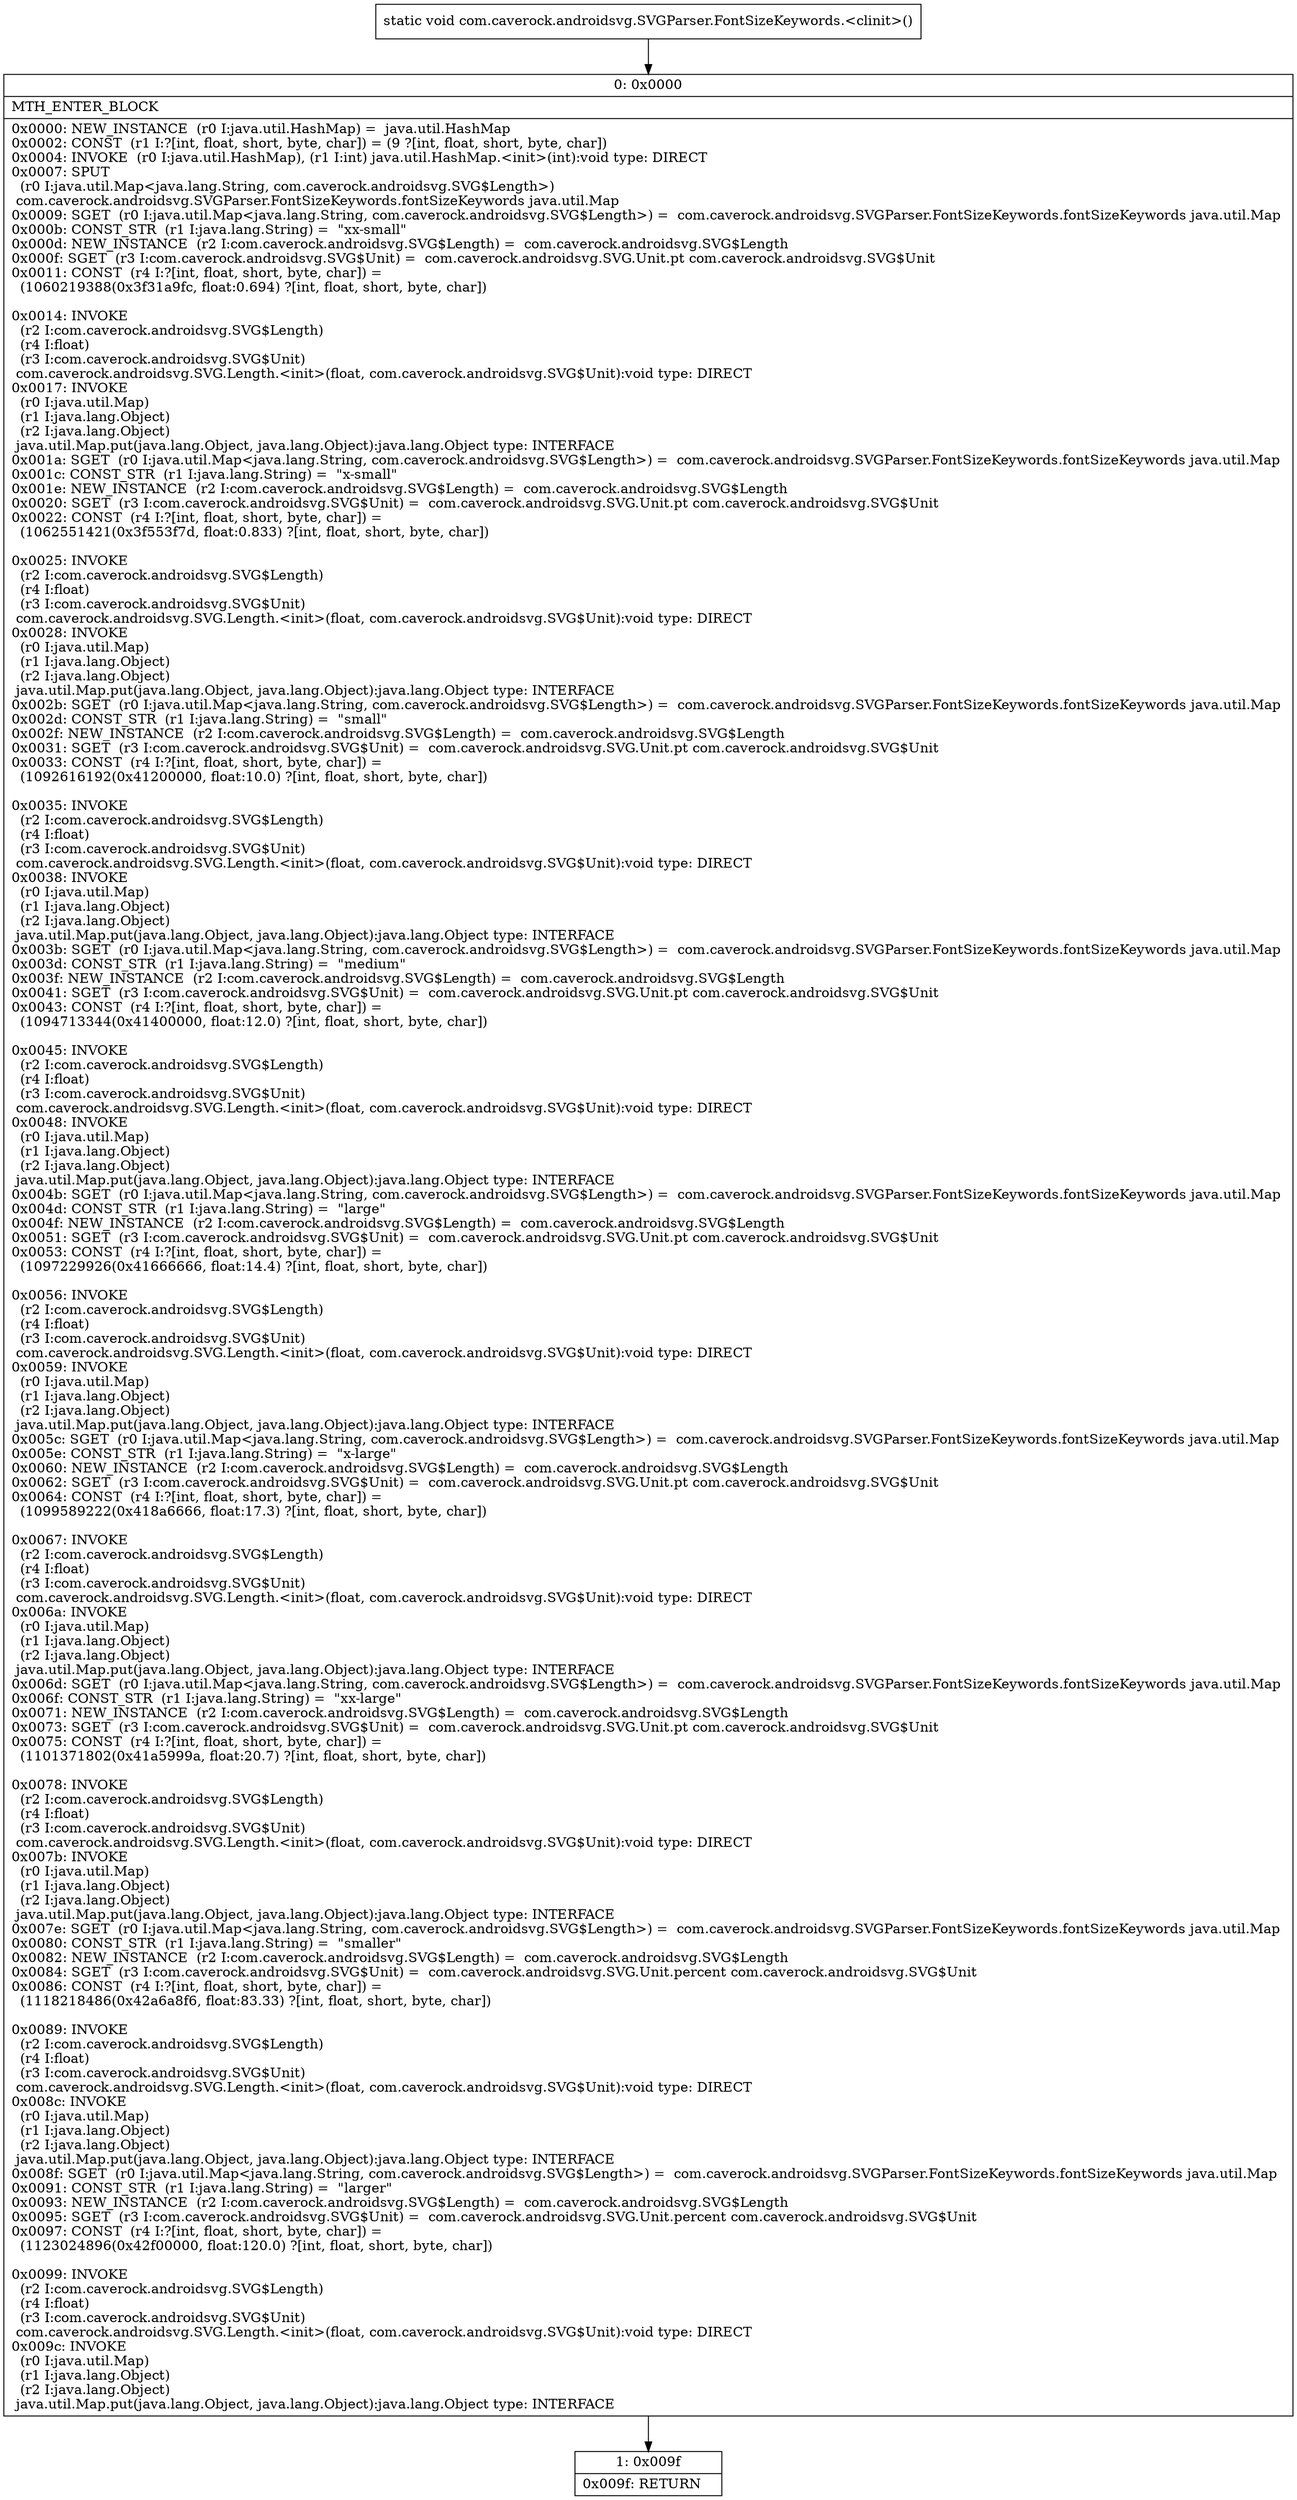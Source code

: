 digraph "CFG forcom.caverock.androidsvg.SVGParser.FontSizeKeywords.\<clinit\>()V" {
Node_0 [shape=record,label="{0\:\ 0x0000|MTH_ENTER_BLOCK\l|0x0000: NEW_INSTANCE  (r0 I:java.util.HashMap) =  java.util.HashMap \l0x0002: CONST  (r1 I:?[int, float, short, byte, char]) = (9 ?[int, float, short, byte, char]) \l0x0004: INVOKE  (r0 I:java.util.HashMap), (r1 I:int) java.util.HashMap.\<init\>(int):void type: DIRECT \l0x0007: SPUT  \l  (r0 I:java.util.Map\<java.lang.String, com.caverock.androidsvg.SVG$Length\>)\l com.caverock.androidsvg.SVGParser.FontSizeKeywords.fontSizeKeywords java.util.Map \l0x0009: SGET  (r0 I:java.util.Map\<java.lang.String, com.caverock.androidsvg.SVG$Length\>) =  com.caverock.androidsvg.SVGParser.FontSizeKeywords.fontSizeKeywords java.util.Map \l0x000b: CONST_STR  (r1 I:java.lang.String) =  \"xx\-small\" \l0x000d: NEW_INSTANCE  (r2 I:com.caverock.androidsvg.SVG$Length) =  com.caverock.androidsvg.SVG$Length \l0x000f: SGET  (r3 I:com.caverock.androidsvg.SVG$Unit) =  com.caverock.androidsvg.SVG.Unit.pt com.caverock.androidsvg.SVG$Unit \l0x0011: CONST  (r4 I:?[int, float, short, byte, char]) = \l  (1060219388(0x3f31a9fc, float:0.694) ?[int, float, short, byte, char])\l \l0x0014: INVOKE  \l  (r2 I:com.caverock.androidsvg.SVG$Length)\l  (r4 I:float)\l  (r3 I:com.caverock.androidsvg.SVG$Unit)\l com.caverock.androidsvg.SVG.Length.\<init\>(float, com.caverock.androidsvg.SVG$Unit):void type: DIRECT \l0x0017: INVOKE  \l  (r0 I:java.util.Map)\l  (r1 I:java.lang.Object)\l  (r2 I:java.lang.Object)\l java.util.Map.put(java.lang.Object, java.lang.Object):java.lang.Object type: INTERFACE \l0x001a: SGET  (r0 I:java.util.Map\<java.lang.String, com.caverock.androidsvg.SVG$Length\>) =  com.caverock.androidsvg.SVGParser.FontSizeKeywords.fontSizeKeywords java.util.Map \l0x001c: CONST_STR  (r1 I:java.lang.String) =  \"x\-small\" \l0x001e: NEW_INSTANCE  (r2 I:com.caverock.androidsvg.SVG$Length) =  com.caverock.androidsvg.SVG$Length \l0x0020: SGET  (r3 I:com.caverock.androidsvg.SVG$Unit) =  com.caverock.androidsvg.SVG.Unit.pt com.caverock.androidsvg.SVG$Unit \l0x0022: CONST  (r4 I:?[int, float, short, byte, char]) = \l  (1062551421(0x3f553f7d, float:0.833) ?[int, float, short, byte, char])\l \l0x0025: INVOKE  \l  (r2 I:com.caverock.androidsvg.SVG$Length)\l  (r4 I:float)\l  (r3 I:com.caverock.androidsvg.SVG$Unit)\l com.caverock.androidsvg.SVG.Length.\<init\>(float, com.caverock.androidsvg.SVG$Unit):void type: DIRECT \l0x0028: INVOKE  \l  (r0 I:java.util.Map)\l  (r1 I:java.lang.Object)\l  (r2 I:java.lang.Object)\l java.util.Map.put(java.lang.Object, java.lang.Object):java.lang.Object type: INTERFACE \l0x002b: SGET  (r0 I:java.util.Map\<java.lang.String, com.caverock.androidsvg.SVG$Length\>) =  com.caverock.androidsvg.SVGParser.FontSizeKeywords.fontSizeKeywords java.util.Map \l0x002d: CONST_STR  (r1 I:java.lang.String) =  \"small\" \l0x002f: NEW_INSTANCE  (r2 I:com.caverock.androidsvg.SVG$Length) =  com.caverock.androidsvg.SVG$Length \l0x0031: SGET  (r3 I:com.caverock.androidsvg.SVG$Unit) =  com.caverock.androidsvg.SVG.Unit.pt com.caverock.androidsvg.SVG$Unit \l0x0033: CONST  (r4 I:?[int, float, short, byte, char]) = \l  (1092616192(0x41200000, float:10.0) ?[int, float, short, byte, char])\l \l0x0035: INVOKE  \l  (r2 I:com.caverock.androidsvg.SVG$Length)\l  (r4 I:float)\l  (r3 I:com.caverock.androidsvg.SVG$Unit)\l com.caverock.androidsvg.SVG.Length.\<init\>(float, com.caverock.androidsvg.SVG$Unit):void type: DIRECT \l0x0038: INVOKE  \l  (r0 I:java.util.Map)\l  (r1 I:java.lang.Object)\l  (r2 I:java.lang.Object)\l java.util.Map.put(java.lang.Object, java.lang.Object):java.lang.Object type: INTERFACE \l0x003b: SGET  (r0 I:java.util.Map\<java.lang.String, com.caverock.androidsvg.SVG$Length\>) =  com.caverock.androidsvg.SVGParser.FontSizeKeywords.fontSizeKeywords java.util.Map \l0x003d: CONST_STR  (r1 I:java.lang.String) =  \"medium\" \l0x003f: NEW_INSTANCE  (r2 I:com.caverock.androidsvg.SVG$Length) =  com.caverock.androidsvg.SVG$Length \l0x0041: SGET  (r3 I:com.caverock.androidsvg.SVG$Unit) =  com.caverock.androidsvg.SVG.Unit.pt com.caverock.androidsvg.SVG$Unit \l0x0043: CONST  (r4 I:?[int, float, short, byte, char]) = \l  (1094713344(0x41400000, float:12.0) ?[int, float, short, byte, char])\l \l0x0045: INVOKE  \l  (r2 I:com.caverock.androidsvg.SVG$Length)\l  (r4 I:float)\l  (r3 I:com.caverock.androidsvg.SVG$Unit)\l com.caverock.androidsvg.SVG.Length.\<init\>(float, com.caverock.androidsvg.SVG$Unit):void type: DIRECT \l0x0048: INVOKE  \l  (r0 I:java.util.Map)\l  (r1 I:java.lang.Object)\l  (r2 I:java.lang.Object)\l java.util.Map.put(java.lang.Object, java.lang.Object):java.lang.Object type: INTERFACE \l0x004b: SGET  (r0 I:java.util.Map\<java.lang.String, com.caverock.androidsvg.SVG$Length\>) =  com.caverock.androidsvg.SVGParser.FontSizeKeywords.fontSizeKeywords java.util.Map \l0x004d: CONST_STR  (r1 I:java.lang.String) =  \"large\" \l0x004f: NEW_INSTANCE  (r2 I:com.caverock.androidsvg.SVG$Length) =  com.caverock.androidsvg.SVG$Length \l0x0051: SGET  (r3 I:com.caverock.androidsvg.SVG$Unit) =  com.caverock.androidsvg.SVG.Unit.pt com.caverock.androidsvg.SVG$Unit \l0x0053: CONST  (r4 I:?[int, float, short, byte, char]) = \l  (1097229926(0x41666666, float:14.4) ?[int, float, short, byte, char])\l \l0x0056: INVOKE  \l  (r2 I:com.caverock.androidsvg.SVG$Length)\l  (r4 I:float)\l  (r3 I:com.caverock.androidsvg.SVG$Unit)\l com.caverock.androidsvg.SVG.Length.\<init\>(float, com.caverock.androidsvg.SVG$Unit):void type: DIRECT \l0x0059: INVOKE  \l  (r0 I:java.util.Map)\l  (r1 I:java.lang.Object)\l  (r2 I:java.lang.Object)\l java.util.Map.put(java.lang.Object, java.lang.Object):java.lang.Object type: INTERFACE \l0x005c: SGET  (r0 I:java.util.Map\<java.lang.String, com.caverock.androidsvg.SVG$Length\>) =  com.caverock.androidsvg.SVGParser.FontSizeKeywords.fontSizeKeywords java.util.Map \l0x005e: CONST_STR  (r1 I:java.lang.String) =  \"x\-large\" \l0x0060: NEW_INSTANCE  (r2 I:com.caverock.androidsvg.SVG$Length) =  com.caverock.androidsvg.SVG$Length \l0x0062: SGET  (r3 I:com.caverock.androidsvg.SVG$Unit) =  com.caverock.androidsvg.SVG.Unit.pt com.caverock.androidsvg.SVG$Unit \l0x0064: CONST  (r4 I:?[int, float, short, byte, char]) = \l  (1099589222(0x418a6666, float:17.3) ?[int, float, short, byte, char])\l \l0x0067: INVOKE  \l  (r2 I:com.caverock.androidsvg.SVG$Length)\l  (r4 I:float)\l  (r3 I:com.caverock.androidsvg.SVG$Unit)\l com.caverock.androidsvg.SVG.Length.\<init\>(float, com.caverock.androidsvg.SVG$Unit):void type: DIRECT \l0x006a: INVOKE  \l  (r0 I:java.util.Map)\l  (r1 I:java.lang.Object)\l  (r2 I:java.lang.Object)\l java.util.Map.put(java.lang.Object, java.lang.Object):java.lang.Object type: INTERFACE \l0x006d: SGET  (r0 I:java.util.Map\<java.lang.String, com.caverock.androidsvg.SVG$Length\>) =  com.caverock.androidsvg.SVGParser.FontSizeKeywords.fontSizeKeywords java.util.Map \l0x006f: CONST_STR  (r1 I:java.lang.String) =  \"xx\-large\" \l0x0071: NEW_INSTANCE  (r2 I:com.caverock.androidsvg.SVG$Length) =  com.caverock.androidsvg.SVG$Length \l0x0073: SGET  (r3 I:com.caverock.androidsvg.SVG$Unit) =  com.caverock.androidsvg.SVG.Unit.pt com.caverock.androidsvg.SVG$Unit \l0x0075: CONST  (r4 I:?[int, float, short, byte, char]) = \l  (1101371802(0x41a5999a, float:20.7) ?[int, float, short, byte, char])\l \l0x0078: INVOKE  \l  (r2 I:com.caverock.androidsvg.SVG$Length)\l  (r4 I:float)\l  (r3 I:com.caverock.androidsvg.SVG$Unit)\l com.caverock.androidsvg.SVG.Length.\<init\>(float, com.caverock.androidsvg.SVG$Unit):void type: DIRECT \l0x007b: INVOKE  \l  (r0 I:java.util.Map)\l  (r1 I:java.lang.Object)\l  (r2 I:java.lang.Object)\l java.util.Map.put(java.lang.Object, java.lang.Object):java.lang.Object type: INTERFACE \l0x007e: SGET  (r0 I:java.util.Map\<java.lang.String, com.caverock.androidsvg.SVG$Length\>) =  com.caverock.androidsvg.SVGParser.FontSizeKeywords.fontSizeKeywords java.util.Map \l0x0080: CONST_STR  (r1 I:java.lang.String) =  \"smaller\" \l0x0082: NEW_INSTANCE  (r2 I:com.caverock.androidsvg.SVG$Length) =  com.caverock.androidsvg.SVG$Length \l0x0084: SGET  (r3 I:com.caverock.androidsvg.SVG$Unit) =  com.caverock.androidsvg.SVG.Unit.percent com.caverock.androidsvg.SVG$Unit \l0x0086: CONST  (r4 I:?[int, float, short, byte, char]) = \l  (1118218486(0x42a6a8f6, float:83.33) ?[int, float, short, byte, char])\l \l0x0089: INVOKE  \l  (r2 I:com.caverock.androidsvg.SVG$Length)\l  (r4 I:float)\l  (r3 I:com.caverock.androidsvg.SVG$Unit)\l com.caverock.androidsvg.SVG.Length.\<init\>(float, com.caverock.androidsvg.SVG$Unit):void type: DIRECT \l0x008c: INVOKE  \l  (r0 I:java.util.Map)\l  (r1 I:java.lang.Object)\l  (r2 I:java.lang.Object)\l java.util.Map.put(java.lang.Object, java.lang.Object):java.lang.Object type: INTERFACE \l0x008f: SGET  (r0 I:java.util.Map\<java.lang.String, com.caverock.androidsvg.SVG$Length\>) =  com.caverock.androidsvg.SVGParser.FontSizeKeywords.fontSizeKeywords java.util.Map \l0x0091: CONST_STR  (r1 I:java.lang.String) =  \"larger\" \l0x0093: NEW_INSTANCE  (r2 I:com.caverock.androidsvg.SVG$Length) =  com.caverock.androidsvg.SVG$Length \l0x0095: SGET  (r3 I:com.caverock.androidsvg.SVG$Unit) =  com.caverock.androidsvg.SVG.Unit.percent com.caverock.androidsvg.SVG$Unit \l0x0097: CONST  (r4 I:?[int, float, short, byte, char]) = \l  (1123024896(0x42f00000, float:120.0) ?[int, float, short, byte, char])\l \l0x0099: INVOKE  \l  (r2 I:com.caverock.androidsvg.SVG$Length)\l  (r4 I:float)\l  (r3 I:com.caverock.androidsvg.SVG$Unit)\l com.caverock.androidsvg.SVG.Length.\<init\>(float, com.caverock.androidsvg.SVG$Unit):void type: DIRECT \l0x009c: INVOKE  \l  (r0 I:java.util.Map)\l  (r1 I:java.lang.Object)\l  (r2 I:java.lang.Object)\l java.util.Map.put(java.lang.Object, java.lang.Object):java.lang.Object type: INTERFACE \l}"];
Node_1 [shape=record,label="{1\:\ 0x009f|0x009f: RETURN   \l}"];
MethodNode[shape=record,label="{static void com.caverock.androidsvg.SVGParser.FontSizeKeywords.\<clinit\>() }"];
MethodNode -> Node_0;
Node_0 -> Node_1;
}

